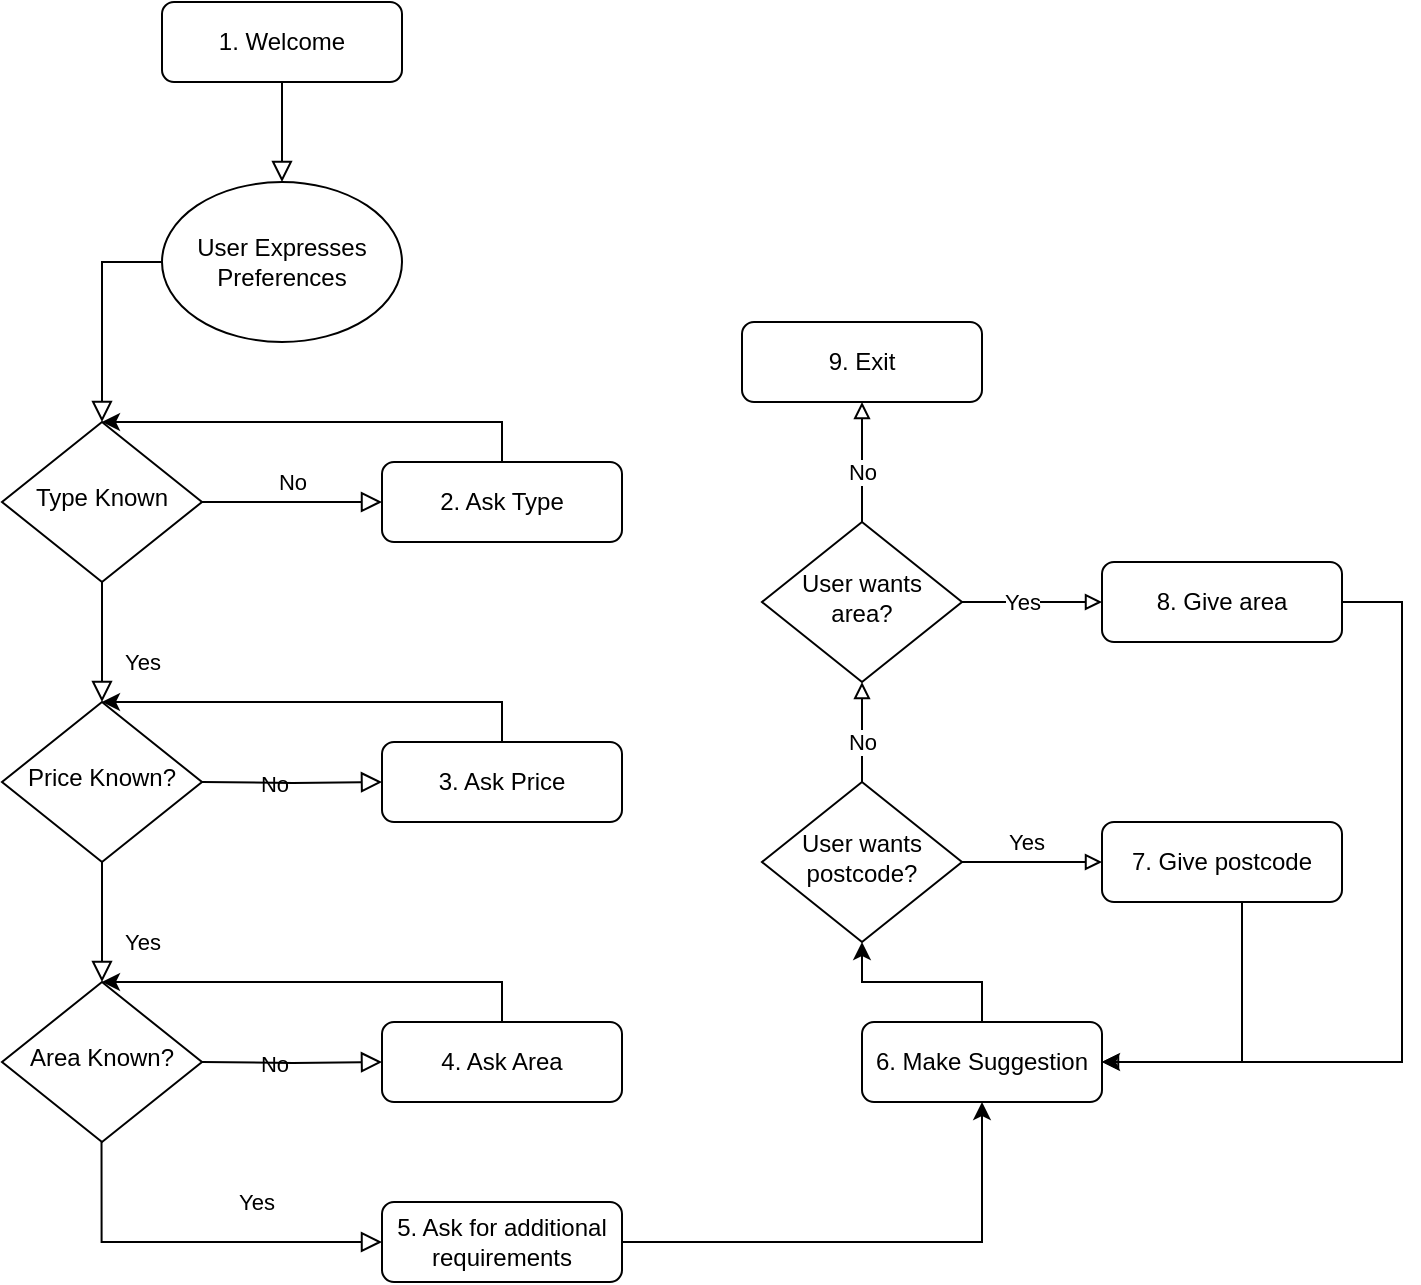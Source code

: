 <mxfile version="15.3.2" type="device"><diagram id="C5RBs43oDa-KdzZeNtuy" name="Page-1"><mxGraphModel dx="1038" dy="564" grid="1" gridSize="10" guides="1" tooltips="1" connect="1" arrows="1" fold="1" page="1" pageScale="1" pageWidth="827" pageHeight="1169" math="0" shadow="0"><root><mxCell id="WIyWlLk6GJQsqaUBKTNV-0"/><mxCell id="WIyWlLk6GJQsqaUBKTNV-1" parent="WIyWlLk6GJQsqaUBKTNV-0"/><mxCell id="WIyWlLk6GJQsqaUBKTNV-2" value="" style="rounded=0;html=1;jettySize=auto;orthogonalLoop=1;fontSize=11;endArrow=block;endFill=0;endSize=8;strokeWidth=1;shadow=0;labelBackgroundColor=none;edgeStyle=orthogonalEdgeStyle;fontStyle=1" parent="WIyWlLk6GJQsqaUBKTNV-1" source="WIyWlLk6GJQsqaUBKTNV-3" edge="1"><mxGeometry relative="1" as="geometry"><mxPoint x="220" y="170.0" as="targetPoint"/></mxGeometry></mxCell><mxCell id="WIyWlLk6GJQsqaUBKTNV-3" value="1. Welcome&lt;span style=&quot;white-space: pre&quot;&gt;&lt;/span&gt;" style="rounded=1;whiteSpace=wrap;html=1;fontSize=12;glass=0;strokeWidth=1;shadow=0;" parent="WIyWlLk6GJQsqaUBKTNV-1" vertex="1"><mxGeometry x="160" y="80" width="120" height="40" as="geometry"/></mxCell><mxCell id="WIyWlLk6GJQsqaUBKTNV-8" value="Yes" style="rounded=0;html=1;jettySize=auto;orthogonalLoop=1;fontSize=11;endArrow=block;endFill=0;endSize=8;strokeWidth=1;shadow=0;labelBackgroundColor=none;edgeStyle=orthogonalEdgeStyle;" parent="WIyWlLk6GJQsqaUBKTNV-1" source="WIyWlLk6GJQsqaUBKTNV-10" edge="1"><mxGeometry x="0.333" y="20" relative="1" as="geometry"><mxPoint as="offset"/><mxPoint x="130" y="430" as="targetPoint"/></mxGeometry></mxCell><mxCell id="WIyWlLk6GJQsqaUBKTNV-9" value="No" style="edgeStyle=orthogonalEdgeStyle;rounded=0;html=1;jettySize=auto;orthogonalLoop=1;fontSize=11;endArrow=block;endFill=0;endSize=8;strokeWidth=1;shadow=0;labelBackgroundColor=none;" parent="WIyWlLk6GJQsqaUBKTNV-1" source="WIyWlLk6GJQsqaUBKTNV-10" target="WIyWlLk6GJQsqaUBKTNV-12" edge="1"><mxGeometry y="10" relative="1" as="geometry"><mxPoint as="offset"/></mxGeometry></mxCell><mxCell id="WIyWlLk6GJQsqaUBKTNV-10" value="Type Known" style="rhombus;whiteSpace=wrap;html=1;shadow=0;fontFamily=Helvetica;fontSize=12;align=center;strokeWidth=1;spacing=6;spacingTop=-4;" parent="WIyWlLk6GJQsqaUBKTNV-1" vertex="1"><mxGeometry x="80" y="290" width="100" height="80" as="geometry"/></mxCell><mxCell id="oAV5ASOZd6Jdb2j2whyQ-2" style="edgeStyle=orthogonalEdgeStyle;rounded=0;orthogonalLoop=1;jettySize=auto;html=1;" parent="WIyWlLk6GJQsqaUBKTNV-1" source="WIyWlLk6GJQsqaUBKTNV-12" edge="1"><mxGeometry relative="1" as="geometry"><mxPoint x="130" y="290" as="targetPoint"/><Array as="points"><mxPoint x="330" y="290"/></Array></mxGeometry></mxCell><mxCell id="WIyWlLk6GJQsqaUBKTNV-12" value="2. Ask Type" style="rounded=1;whiteSpace=wrap;html=1;fontSize=12;glass=0;strokeWidth=1;shadow=0;" parent="WIyWlLk6GJQsqaUBKTNV-1" vertex="1"><mxGeometry x="270" y="310" width="120" height="40" as="geometry"/></mxCell><mxCell id="oAV5ASOZd6Jdb2j2whyQ-0" value="User Expresses Preferences" style="ellipse;whiteSpace=wrap;html=1;" parent="WIyWlLk6GJQsqaUBKTNV-1" vertex="1"><mxGeometry x="160" y="170" width="120" height="80" as="geometry"/></mxCell><mxCell id="oAV5ASOZd6Jdb2j2whyQ-1" value="" style="rounded=0;html=1;jettySize=auto;orthogonalLoop=1;fontSize=11;endArrow=block;endFill=0;endSize=8;strokeWidth=1;shadow=0;labelBackgroundColor=none;edgeStyle=orthogonalEdgeStyle;entryX=0.5;entryY=0;entryDx=0;entryDy=0;exitX=0;exitY=0.5;exitDx=0;exitDy=0;" parent="WIyWlLk6GJQsqaUBKTNV-1" source="oAV5ASOZd6Jdb2j2whyQ-0" target="WIyWlLk6GJQsqaUBKTNV-10" edge="1"><mxGeometry relative="1" as="geometry"><mxPoint x="139.76" y="240" as="sourcePoint"/><mxPoint x="140" y="280" as="targetPoint"/><Array as="points"/></mxGeometry></mxCell><mxCell id="oAV5ASOZd6Jdb2j2whyQ-4" value="Price Known?" style="rhombus;whiteSpace=wrap;html=1;shadow=0;fontFamily=Helvetica;fontSize=12;align=center;strokeWidth=1;spacing=6;spacingTop=-4;" parent="WIyWlLk6GJQsqaUBKTNV-1" vertex="1"><mxGeometry x="80" y="430" width="100" height="80" as="geometry"/></mxCell><mxCell id="oAV5ASOZd6Jdb2j2whyQ-5" value="No" style="edgeStyle=orthogonalEdgeStyle;rounded=0;html=1;jettySize=auto;orthogonalLoop=1;fontSize=11;endArrow=block;endFill=0;endSize=8;strokeWidth=1;shadow=0;labelBackgroundColor=none;" parent="WIyWlLk6GJQsqaUBKTNV-1" target="oAV5ASOZd6Jdb2j2whyQ-7" edge="1"><mxGeometry y="10" relative="1" as="geometry"><mxPoint as="offset"/><mxPoint x="180" y="470" as="sourcePoint"/></mxGeometry></mxCell><mxCell id="oAV5ASOZd6Jdb2j2whyQ-6" style="edgeStyle=orthogonalEdgeStyle;rounded=0;orthogonalLoop=1;jettySize=auto;html=1;" parent="WIyWlLk6GJQsqaUBKTNV-1" source="oAV5ASOZd6Jdb2j2whyQ-7" edge="1"><mxGeometry relative="1" as="geometry"><mxPoint x="130" y="430" as="targetPoint"/><Array as="points"><mxPoint x="330" y="430"/></Array></mxGeometry></mxCell><mxCell id="oAV5ASOZd6Jdb2j2whyQ-7" value="3. Ask Price" style="rounded=1;whiteSpace=wrap;html=1;fontSize=12;glass=0;strokeWidth=1;shadow=0;" parent="WIyWlLk6GJQsqaUBKTNV-1" vertex="1"><mxGeometry x="270" y="450" width="120" height="40" as="geometry"/></mxCell><mxCell id="oAV5ASOZd6Jdb2j2whyQ-15" value="Yes" style="rounded=0;html=1;jettySize=auto;orthogonalLoop=1;fontSize=11;endArrow=block;endFill=0;endSize=8;strokeWidth=1;shadow=0;labelBackgroundColor=none;edgeStyle=orthogonalEdgeStyle;" parent="WIyWlLk6GJQsqaUBKTNV-1" edge="1"><mxGeometry x="0.333" y="20" relative="1" as="geometry"><mxPoint as="offset"/><mxPoint x="130" y="510" as="sourcePoint"/><mxPoint x="130" y="570" as="targetPoint"/></mxGeometry></mxCell><mxCell id="oAV5ASOZd6Jdb2j2whyQ-16" value="Area Known?" style="rhombus;whiteSpace=wrap;html=1;shadow=0;fontFamily=Helvetica;fontSize=12;align=center;strokeWidth=1;spacing=6;spacingTop=-4;" parent="WIyWlLk6GJQsqaUBKTNV-1" vertex="1"><mxGeometry x="80" y="570" width="100" height="80" as="geometry"/></mxCell><mxCell id="oAV5ASOZd6Jdb2j2whyQ-17" value="No" style="edgeStyle=orthogonalEdgeStyle;rounded=0;html=1;jettySize=auto;orthogonalLoop=1;fontSize=11;endArrow=block;endFill=0;endSize=8;strokeWidth=1;shadow=0;labelBackgroundColor=none;" parent="WIyWlLk6GJQsqaUBKTNV-1" target="oAV5ASOZd6Jdb2j2whyQ-19" edge="1"><mxGeometry y="10" relative="1" as="geometry"><mxPoint as="offset"/><mxPoint x="180" y="610" as="sourcePoint"/></mxGeometry></mxCell><mxCell id="oAV5ASOZd6Jdb2j2whyQ-18" style="edgeStyle=orthogonalEdgeStyle;rounded=0;orthogonalLoop=1;jettySize=auto;html=1;" parent="WIyWlLk6GJQsqaUBKTNV-1" source="oAV5ASOZd6Jdb2j2whyQ-19" edge="1"><mxGeometry relative="1" as="geometry"><mxPoint x="130" y="570" as="targetPoint"/><Array as="points"><mxPoint x="330" y="570"/></Array></mxGeometry></mxCell><mxCell id="oAV5ASOZd6Jdb2j2whyQ-19" value="4. Ask Area" style="rounded=1;whiteSpace=wrap;html=1;fontSize=12;glass=0;strokeWidth=1;shadow=0;" parent="WIyWlLk6GJQsqaUBKTNV-1" vertex="1"><mxGeometry x="270" y="590" width="120" height="40" as="geometry"/></mxCell><mxCell id="oAV5ASOZd6Jdb2j2whyQ-20" value="Yes" style="rounded=0;html=1;jettySize=auto;orthogonalLoop=1;fontSize=11;endArrow=block;endFill=0;endSize=8;strokeWidth=1;shadow=0;labelBackgroundColor=none;edgeStyle=orthogonalEdgeStyle;" parent="WIyWlLk6GJQsqaUBKTNV-1" target="oAV5ASOZd6Jdb2j2whyQ-21" edge="1"><mxGeometry x="0.333" y="20" relative="1" as="geometry"><mxPoint as="offset"/><mxPoint x="129.76" y="650" as="sourcePoint"/><mxPoint x="129.76" y="710" as="targetPoint"/><Array as="points"><mxPoint x="130" y="700"/></Array></mxGeometry></mxCell><mxCell id="4QbeONH2ygCfITlq6gGn-1" style="edgeStyle=orthogonalEdgeStyle;rounded=0;orthogonalLoop=1;jettySize=auto;html=1;" edge="1" parent="WIyWlLk6GJQsqaUBKTNV-1" source="oAV5ASOZd6Jdb2j2whyQ-21" target="4QbeONH2ygCfITlq6gGn-0"><mxGeometry relative="1" as="geometry"/></mxCell><mxCell id="oAV5ASOZd6Jdb2j2whyQ-21" value="5. Ask for additional requirements" style="rounded=1;whiteSpace=wrap;html=1;fontSize=12;glass=0;strokeWidth=1;shadow=0;" parent="WIyWlLk6GJQsqaUBKTNV-1" vertex="1"><mxGeometry x="270" y="680" width="120" height="40" as="geometry"/></mxCell><mxCell id="4QbeONH2ygCfITlq6gGn-2" style="edgeStyle=orthogonalEdgeStyle;rounded=0;orthogonalLoop=1;jettySize=auto;html=1;" edge="1" parent="WIyWlLk6GJQsqaUBKTNV-1" source="4QbeONH2ygCfITlq6gGn-0" target="4QbeONH2ygCfITlq6gGn-3"><mxGeometry relative="1" as="geometry"><mxPoint x="510" y="510" as="targetPoint"/></mxGeometry></mxCell><mxCell id="4QbeONH2ygCfITlq6gGn-0" value="6. Make Suggestion" style="rounded=1;whiteSpace=wrap;html=1;fontSize=12;glass=0;strokeWidth=1;shadow=0;" vertex="1" parent="WIyWlLk6GJQsqaUBKTNV-1"><mxGeometry x="510" y="590" width="120" height="40" as="geometry"/></mxCell><mxCell id="4QbeONH2ygCfITlq6gGn-7" style="edgeStyle=orthogonalEdgeStyle;rounded=0;orthogonalLoop=1;jettySize=auto;html=1;endArrow=block;endFill=0;" edge="1" parent="WIyWlLk6GJQsqaUBKTNV-1" source="4QbeONH2ygCfITlq6gGn-3" target="4QbeONH2ygCfITlq6gGn-6"><mxGeometry relative="1" as="geometry"/></mxCell><mxCell id="4QbeONH2ygCfITlq6gGn-9" value="Yes" style="edgeLabel;html=1;align=center;verticalAlign=middle;resizable=0;points=[];" vertex="1" connectable="0" parent="4QbeONH2ygCfITlq6gGn-7"><mxGeometry x="-0.283" y="1" relative="1" as="geometry"><mxPoint x="7" y="-9" as="offset"/></mxGeometry></mxCell><mxCell id="4QbeONH2ygCfITlq6gGn-12" style="edgeStyle=orthogonalEdgeStyle;rounded=0;orthogonalLoop=1;jettySize=auto;html=1;endArrow=block;endFill=0;" edge="1" parent="WIyWlLk6GJQsqaUBKTNV-1" source="4QbeONH2ygCfITlq6gGn-3" target="4QbeONH2ygCfITlq6gGn-11"><mxGeometry relative="1" as="geometry"><Array as="points"><mxPoint x="510" y="430"/><mxPoint x="510" y="430"/></Array></mxGeometry></mxCell><mxCell id="4QbeONH2ygCfITlq6gGn-16" value="No" style="edgeLabel;html=1;align=center;verticalAlign=middle;resizable=0;points=[];" vertex="1" connectable="0" parent="4QbeONH2ygCfITlq6gGn-12"><mxGeometry x="0.289" y="-1" relative="1" as="geometry"><mxPoint x="-1" y="12" as="offset"/></mxGeometry></mxCell><mxCell id="4QbeONH2ygCfITlq6gGn-3" value="User wants postcode?" style="rhombus;whiteSpace=wrap;html=1;shadow=0;fontFamily=Helvetica;fontSize=12;align=center;strokeWidth=1;spacing=6;spacingTop=-4;" vertex="1" parent="WIyWlLk6GJQsqaUBKTNV-1"><mxGeometry x="460" y="470" width="100" height="80" as="geometry"/></mxCell><mxCell id="4QbeONH2ygCfITlq6gGn-10" style="edgeStyle=orthogonalEdgeStyle;rounded=0;orthogonalLoop=1;jettySize=auto;html=1;" edge="1" parent="WIyWlLk6GJQsqaUBKTNV-1" source="4QbeONH2ygCfITlq6gGn-6" target="4QbeONH2ygCfITlq6gGn-0"><mxGeometry relative="1" as="geometry"><Array as="points"><mxPoint x="700" y="610"/></Array></mxGeometry></mxCell><mxCell id="4QbeONH2ygCfITlq6gGn-6" value="7. Give postcode" style="rounded=1;whiteSpace=wrap;html=1;fontSize=12;glass=0;strokeWidth=1;shadow=0;" vertex="1" parent="WIyWlLk6GJQsqaUBKTNV-1"><mxGeometry x="630" y="490" width="120" height="40" as="geometry"/></mxCell><mxCell id="4QbeONH2ygCfITlq6gGn-13" style="edgeStyle=orthogonalEdgeStyle;rounded=0;orthogonalLoop=1;jettySize=auto;html=1;endArrow=block;endFill=0;" edge="1" parent="WIyWlLk6GJQsqaUBKTNV-1" source="4QbeONH2ygCfITlq6gGn-11" target="4QbeONH2ygCfITlq6gGn-14"><mxGeometry relative="1" as="geometry"><mxPoint x="630" y="390" as="targetPoint"/><Array as="points"><mxPoint x="600" y="380"/><mxPoint x="600" y="380"/></Array></mxGeometry></mxCell><mxCell id="4QbeONH2ygCfITlq6gGn-17" value="Yes" style="edgeLabel;html=1;align=center;verticalAlign=middle;resizable=0;points=[];" vertex="1" connectable="0" parent="4QbeONH2ygCfITlq6gGn-13"><mxGeometry x="0.26" y="-1" relative="1" as="geometry"><mxPoint x="-14" y="-1" as="offset"/></mxGeometry></mxCell><mxCell id="4QbeONH2ygCfITlq6gGn-19" style="edgeStyle=orthogonalEdgeStyle;rounded=0;orthogonalLoop=1;jettySize=auto;html=1;endArrow=block;endFill=0;" edge="1" parent="WIyWlLk6GJQsqaUBKTNV-1" source="4QbeONH2ygCfITlq6gGn-11" target="4QbeONH2ygCfITlq6gGn-18"><mxGeometry relative="1" as="geometry"/></mxCell><mxCell id="4QbeONH2ygCfITlq6gGn-20" value="No" style="edgeLabel;html=1;align=center;verticalAlign=middle;resizable=0;points=[];" vertex="1" connectable="0" parent="4QbeONH2ygCfITlq6gGn-19"><mxGeometry x="-0.15" relative="1" as="geometry"><mxPoint as="offset"/></mxGeometry></mxCell><mxCell id="4QbeONH2ygCfITlq6gGn-11" value="User wants area?" style="rhombus;whiteSpace=wrap;html=1;shadow=0;fontFamily=Helvetica;fontSize=12;align=center;strokeWidth=1;spacing=6;spacingTop=-4;" vertex="1" parent="WIyWlLk6GJQsqaUBKTNV-1"><mxGeometry x="460" y="340" width="100" height="80" as="geometry"/></mxCell><mxCell id="4QbeONH2ygCfITlq6gGn-15" style="edgeStyle=orthogonalEdgeStyle;rounded=0;orthogonalLoop=1;jettySize=auto;html=1;endArrow=block;endFill=0;" edge="1" parent="WIyWlLk6GJQsqaUBKTNV-1" source="4QbeONH2ygCfITlq6gGn-14" target="4QbeONH2ygCfITlq6gGn-0"><mxGeometry relative="1" as="geometry"><Array as="points"><mxPoint x="780" y="380"/><mxPoint x="780" y="610"/></Array></mxGeometry></mxCell><mxCell id="4QbeONH2ygCfITlq6gGn-14" value="8. Give area" style="rounded=1;whiteSpace=wrap;html=1;fontSize=12;glass=0;strokeWidth=1;shadow=0;" vertex="1" parent="WIyWlLk6GJQsqaUBKTNV-1"><mxGeometry x="630" y="360" width="120" height="40" as="geometry"/></mxCell><mxCell id="4QbeONH2ygCfITlq6gGn-18" value="9. Exit" style="rounded=1;whiteSpace=wrap;html=1;fontSize=12;glass=0;strokeWidth=1;shadow=0;" vertex="1" parent="WIyWlLk6GJQsqaUBKTNV-1"><mxGeometry x="450" y="240" width="120" height="40" as="geometry"/></mxCell></root></mxGraphModel></diagram></mxfile>
